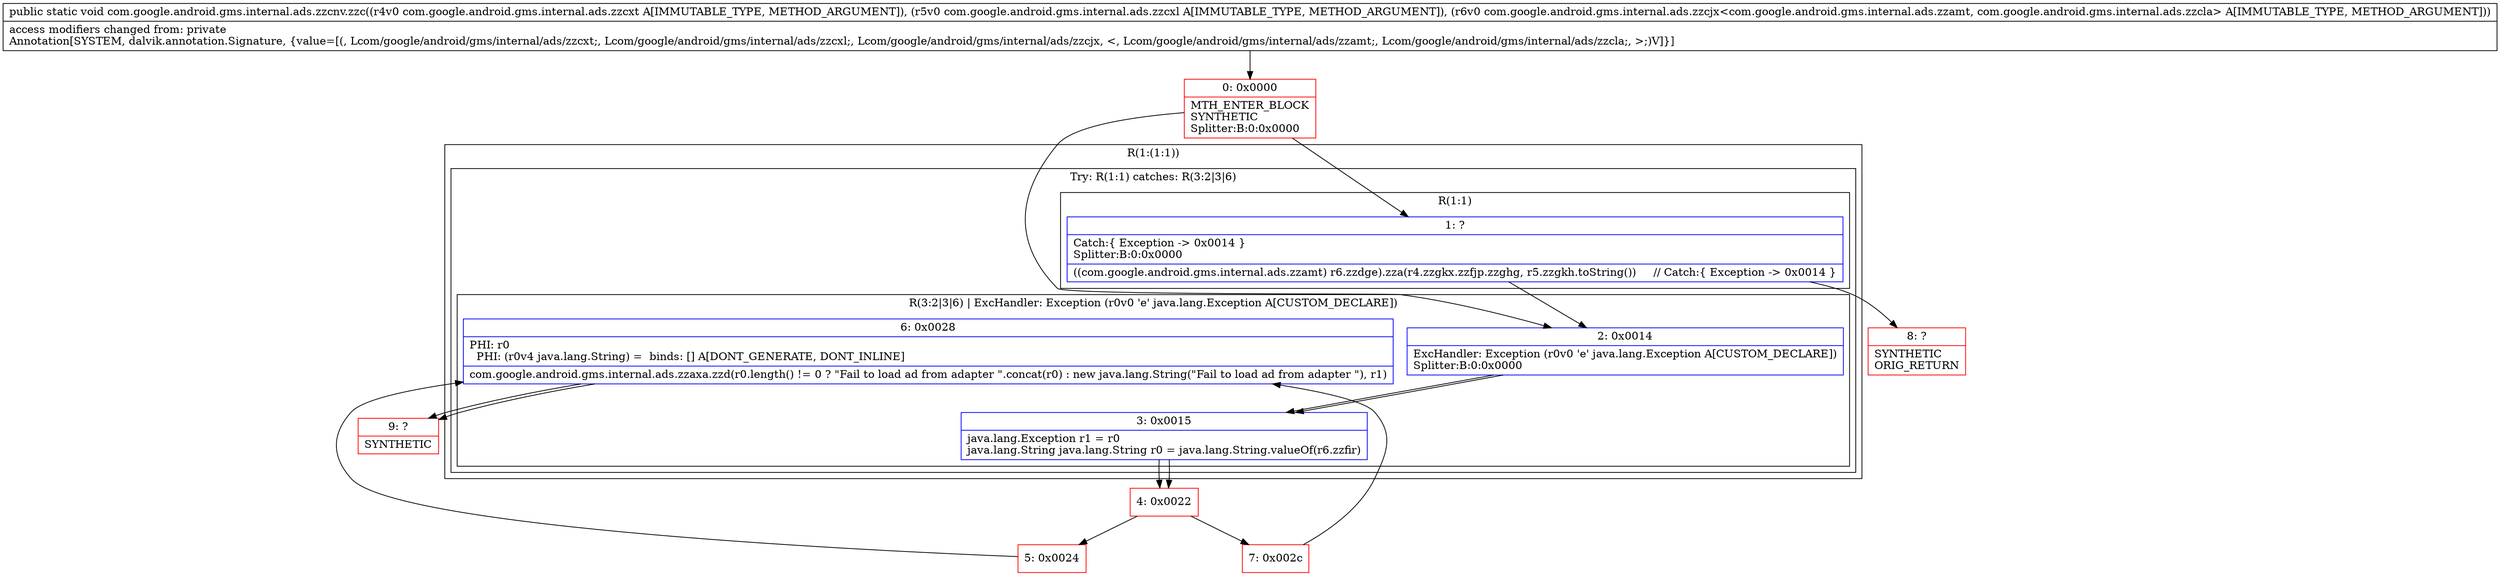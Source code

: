 digraph "CFG forcom.google.android.gms.internal.ads.zzcnv.zzc(Lcom\/google\/android\/gms\/internal\/ads\/zzcxt;Lcom\/google\/android\/gms\/internal\/ads\/zzcxl;Lcom\/google\/android\/gms\/internal\/ads\/zzcjx;)V" {
subgraph cluster_Region_1166172090 {
label = "R(1:(1:1))";
node [shape=record,color=blue];
subgraph cluster_TryCatchRegion_150534019 {
label = "Try: R(1:1) catches: R(3:2|3|6)";
node [shape=record,color=blue];
subgraph cluster_Region_1124856021 {
label = "R(1:1)";
node [shape=record,color=blue];
Node_1 [shape=record,label="{1\:\ ?|Catch:\{ Exception \-\> 0x0014 \}\lSplitter:B:0:0x0000\l|((com.google.android.gms.internal.ads.zzamt) r6.zzdge).zza(r4.zzgkx.zzfjp.zzghg, r5.zzgkh.toString())     \/\/ Catch:\{ Exception \-\> 0x0014 \}\l}"];
}
subgraph cluster_Region_2108082007 {
label = "R(3:2|3|6) | ExcHandler: Exception (r0v0 'e' java.lang.Exception A[CUSTOM_DECLARE])\l";
node [shape=record,color=blue];
Node_2 [shape=record,label="{2\:\ 0x0014|ExcHandler: Exception (r0v0 'e' java.lang.Exception A[CUSTOM_DECLARE])\lSplitter:B:0:0x0000\l}"];
Node_3 [shape=record,label="{3\:\ 0x0015|java.lang.Exception r1 = r0\ljava.lang.String java.lang.String r0 = java.lang.String.valueOf(r6.zzfir)\l}"];
Node_6 [shape=record,label="{6\:\ 0x0028|PHI: r0 \l  PHI: (r0v4 java.lang.String) =  binds: [] A[DONT_GENERATE, DONT_INLINE]\l|com.google.android.gms.internal.ads.zzaxa.zzd(r0.length() != 0 ? \"Fail to load ad from adapter \".concat(r0) : new java.lang.String(\"Fail to load ad from adapter \"), r1)\l}"];
}
}
}
subgraph cluster_Region_2108082007 {
label = "R(3:2|3|6) | ExcHandler: Exception (r0v0 'e' java.lang.Exception A[CUSTOM_DECLARE])\l";
node [shape=record,color=blue];
Node_2 [shape=record,label="{2\:\ 0x0014|ExcHandler: Exception (r0v0 'e' java.lang.Exception A[CUSTOM_DECLARE])\lSplitter:B:0:0x0000\l}"];
Node_3 [shape=record,label="{3\:\ 0x0015|java.lang.Exception r1 = r0\ljava.lang.String java.lang.String r0 = java.lang.String.valueOf(r6.zzfir)\l}"];
Node_6 [shape=record,label="{6\:\ 0x0028|PHI: r0 \l  PHI: (r0v4 java.lang.String) =  binds: [] A[DONT_GENERATE, DONT_INLINE]\l|com.google.android.gms.internal.ads.zzaxa.zzd(r0.length() != 0 ? \"Fail to load ad from adapter \".concat(r0) : new java.lang.String(\"Fail to load ad from adapter \"), r1)\l}"];
}
Node_0 [shape=record,color=red,label="{0\:\ 0x0000|MTH_ENTER_BLOCK\lSYNTHETIC\lSplitter:B:0:0x0000\l}"];
Node_4 [shape=record,color=red,label="{4\:\ 0x0022}"];
Node_5 [shape=record,color=red,label="{5\:\ 0x0024}"];
Node_7 [shape=record,color=red,label="{7\:\ 0x002c}"];
Node_8 [shape=record,color=red,label="{8\:\ ?|SYNTHETIC\lORIG_RETURN\l}"];
Node_9 [shape=record,color=red,label="{9\:\ ?|SYNTHETIC\l}"];
MethodNode[shape=record,label="{public static void com.google.android.gms.internal.ads.zzcnv.zzc((r4v0 com.google.android.gms.internal.ads.zzcxt A[IMMUTABLE_TYPE, METHOD_ARGUMENT]), (r5v0 com.google.android.gms.internal.ads.zzcxl A[IMMUTABLE_TYPE, METHOD_ARGUMENT]), (r6v0 com.google.android.gms.internal.ads.zzcjx\<com.google.android.gms.internal.ads.zzamt, com.google.android.gms.internal.ads.zzcla\> A[IMMUTABLE_TYPE, METHOD_ARGUMENT]))  | access modifiers changed from: private\lAnnotation[SYSTEM, dalvik.annotation.Signature, \{value=[(, Lcom\/google\/android\/gms\/internal\/ads\/zzcxt;, Lcom\/google\/android\/gms\/internal\/ads\/zzcxl;, Lcom\/google\/android\/gms\/internal\/ads\/zzcjx, \<, Lcom\/google\/android\/gms\/internal\/ads\/zzamt;, Lcom\/google\/android\/gms\/internal\/ads\/zzcla;, \>;)V]\}]\l}"];
MethodNode -> Node_0;
Node_1 -> Node_2;
Node_1 -> Node_8;
Node_2 -> Node_3;
Node_3 -> Node_4;
Node_6 -> Node_9;
Node_2 -> Node_3;
Node_3 -> Node_4;
Node_6 -> Node_9;
Node_0 -> Node_1;
Node_0 -> Node_2;
Node_4 -> Node_5;
Node_4 -> Node_7;
Node_5 -> Node_6;
Node_7 -> Node_6;
}

